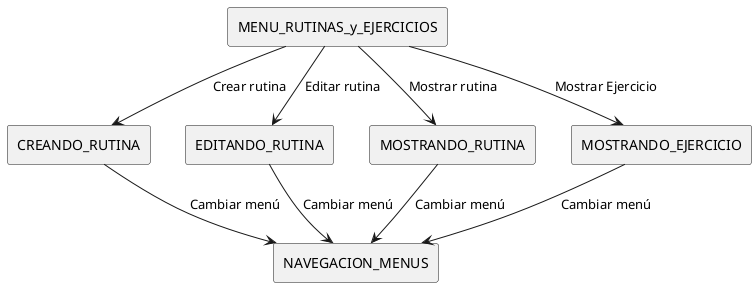 @startuml AlumnosCasosDeUso
!define RECTANGLE(x) rectangle x

RECTANGLE(NAVEGACION_MENUS)

RECTANGLE(MENU_RUTINAS_y_EJERCICIOS)

RECTANGLE(CREANDO_RUTINA)
RECTANGLE(EDITANDO_RUTINA)
RECTANGLE(MOSTRANDO_RUTINA)
RECTANGLE(MOSTRANDO_EJERCICIO)

' === MENÚ RUTINAS Y EJERCICIOS ===
MENU_RUTINAS_y_EJERCICIOS --> CREANDO_RUTINA : Crear rutina
MENU_RUTINAS_y_EJERCICIOS --> EDITANDO_RUTINA : Editar rutina
MENU_RUTINAS_y_EJERCICIOS --> MOSTRANDO_RUTINA : Mostrar rutina
MENU_RUTINAS_y_EJERCICIOS --> MOSTRANDO_EJERCICIO : Mostrar Ejercicio
CREANDO_RUTINA --> NAVEGACION_MENUS : Cambiar menú
EDITANDO_RUTINA --> NAVEGACION_MENUS : Cambiar menú
MOSTRANDO_RUTINA --> NAVEGACION_MENUS : Cambiar menú
MOSTRANDO_EJERCICIO --> NAVEGACION_MENUS : Cambiar menú

@enduml